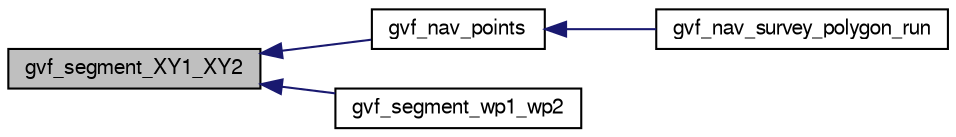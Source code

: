 digraph "gvf_segment_XY1_XY2"
{
  edge [fontname="FreeSans",fontsize="10",labelfontname="FreeSans",labelfontsize="10"];
  node [fontname="FreeSans",fontsize="10",shape=record];
  rankdir="LR";
  Node1 [label="gvf_segment_XY1_XY2",height=0.2,width=0.4,color="black", fillcolor="grey75", style="filled", fontcolor="black"];
  Node1 -> Node2 [dir="back",color="midnightblue",fontsize="10",style="solid",fontname="FreeSans"];
  Node2 [label="gvf_nav_points",height=0.2,width=0.4,color="black", fillcolor="white", style="filled",URL="$nav__survey__polygon__gvf_8c.html#aca558f27a3ea04ca30d248c7ade6f800"];
  Node2 -> Node3 [dir="back",color="midnightblue",fontsize="10",style="solid",fontname="FreeSans"];
  Node3 [label="gvf_nav_survey_polygon_run",height=0.2,width=0.4,color="black", fillcolor="white", style="filled",URL="$nav__survey__polygon__gvf_8h.html#aa3432a5ccfee6c60fa8cb0b7b3e4a6e8"];
  Node1 -> Node4 [dir="back",color="midnightblue",fontsize="10",style="solid",fontname="FreeSans"];
  Node4 [label="gvf_segment_wp1_wp2",height=0.2,width=0.4,color="black", fillcolor="white", style="filled",URL="$gvf_8h.html#a65ea456ee52f4a9dca24c2c617114152"];
}
